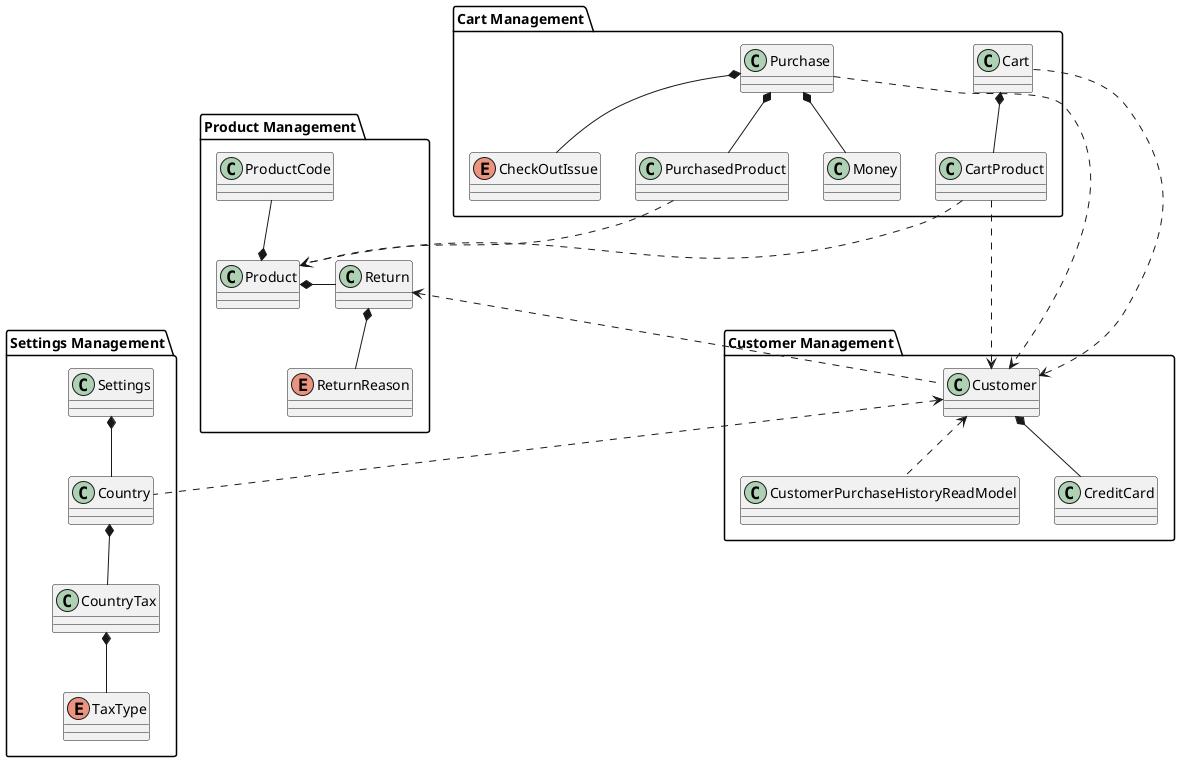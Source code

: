@startuml

' title CoolStore Class Diagram

' package "Shared Kernel" {
'   abstract class EntityBase
'   abstract class ValueObject
'   interface IAggregateRoot
' }

package "Product Management" {
  class Product
  class ProductCode
  class Return
  enum ReturnReason

  ' EntityBase <|-- Product
  ' EntityBase <|-- ProductCode
  ' EntityBase <|-- Return

  ' IAggregateRoot <|.. Product
  ' IAggregateRoot <|.. ProductCode

  ProductCode --* Product
  Return -left-* Product
  Return *-- ReturnReason
}

package "Customer Management" {
  class Customer
  class CreditCard
  class CustomerPurchaseHistoryReadModel

  ' EntityBase <|-- Customer
  ' EntityBase <|-- CreditCard

  ' IAggregateRoot <|.. CreditCard

  Customer *-- CreditCard
  Customer <.. CustomerPurchaseHistoryReadModel
}

package "Cart Management" {
  class Cart
  class CartProduct
  class Purchase
  class PurchasedProduct
  class Money
  enum CheckOutIssue

  ' EntityBase <|-- Cart
  ' EntityBase <|-- CartProduct
  ' EntityBase <|-- Purchase
  ' EntityBase <|-- PurchasedProduct

  ' IAggregateRoot <|.. Cart
  ' IAggregateRoot <|.. Purchase

  ' ValueObject <|-- Money

  Cart *-- CartProduct
  Purchase *-- PurchasedProduct
  Purchase *-- Money
  Purchase *-- CheckOutIssue

  Cart ..> Customer
  CartProduct ..> Customer
  Purchase ..> Customer
}

package "Settings Management" {
  class Settings
  class Country
  class CountryTax
  enum TaxType

  ' EntityBase <|-- Country
  ' EntityBase <|-- CountryTax

  ' IAggregateRoot <|.. Country
  ' IAggregateRoot <|.. CountryTax

  Settings *-- Country
  CountryTax *-- TaxType
  Country *-- CountryTax
}

Return <.. Customer
Customer <.. Country
CartProduct ..> Product
PurchasedProduct ..> Product

@enduml
